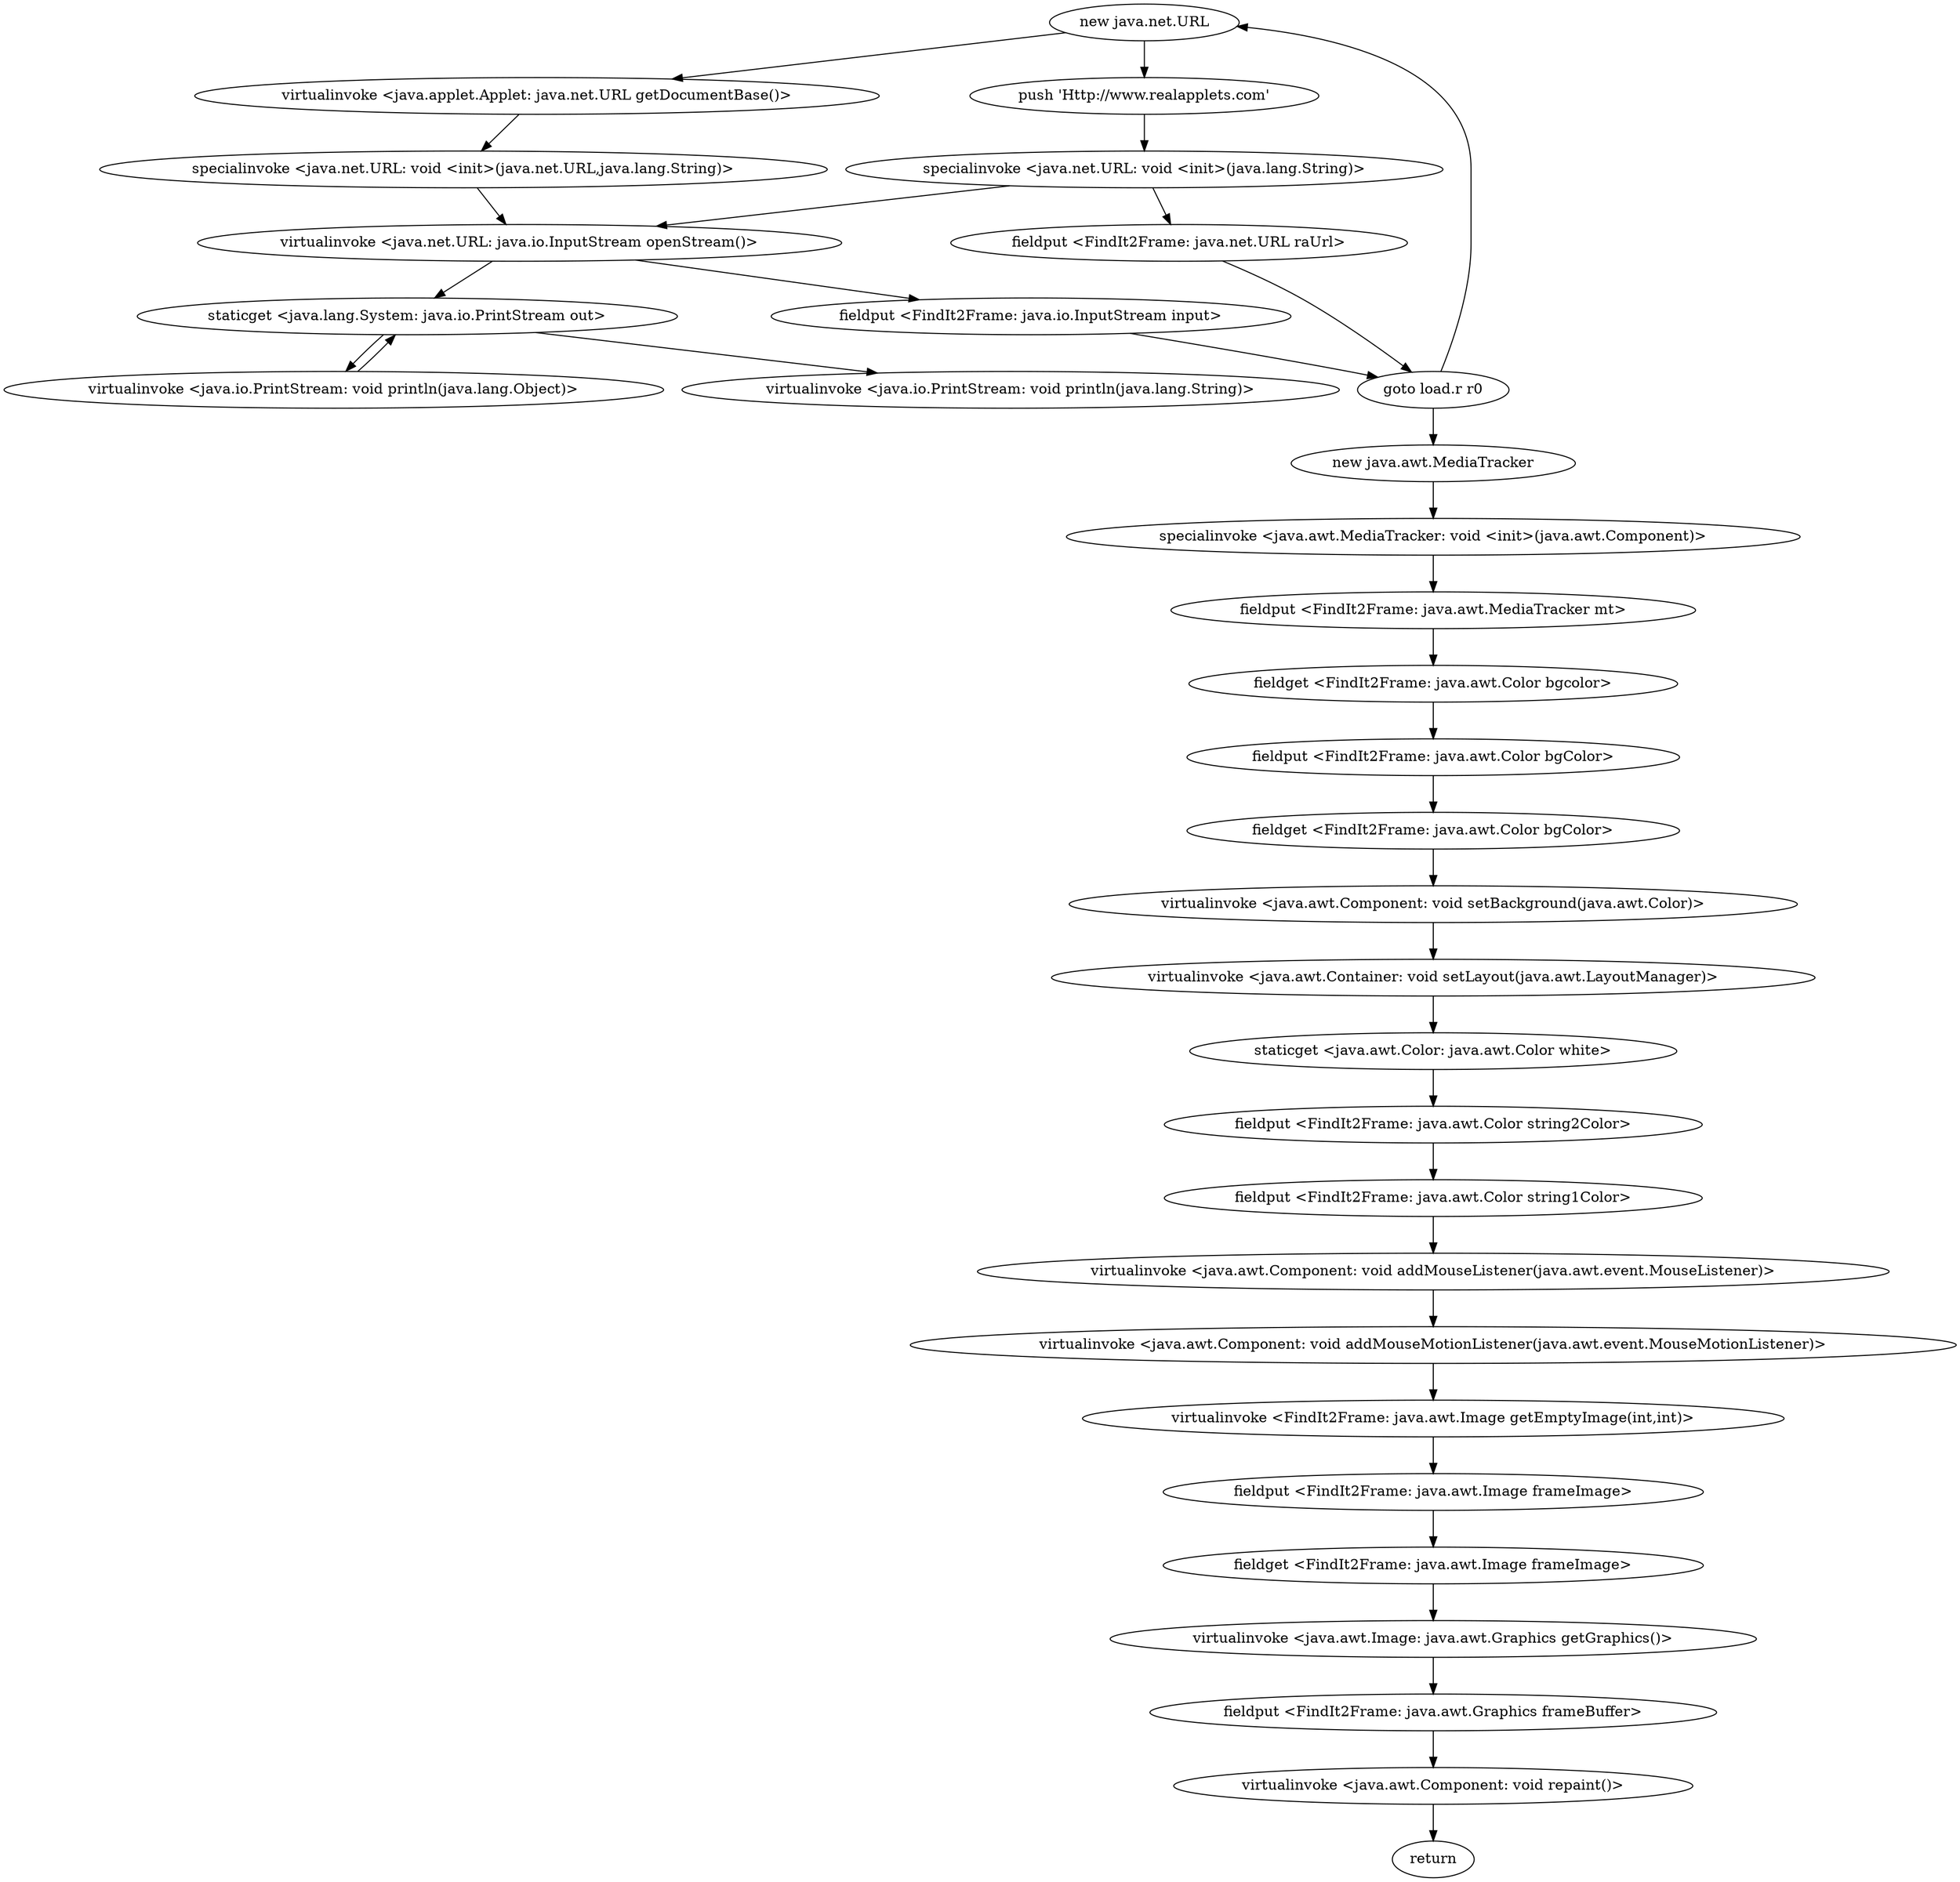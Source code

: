 digraph "" {
"new java.net.URL";
 "new java.net.URL"->"virtualinvoke <java.applet.Applet: java.net.URL getDocumentBase()>";
 "virtualinvoke <java.applet.Applet: java.net.URL getDocumentBase()>"->"specialinvoke <java.net.URL: void <init>(java.net.URL,java.lang.String)>";
 "specialinvoke <java.net.URL: void <init>(java.net.URL,java.lang.String)>"->"virtualinvoke <java.net.URL: java.io.InputStream openStream()>";
 "virtualinvoke <java.net.URL: java.io.InputStream openStream()>"->"fieldput <FindIt2Frame: java.io.InputStream input>";
 "fieldput <FindIt2Frame: java.io.InputStream input>"->"goto load.r r0";
 "goto load.r r0"->"new java.net.URL";
 "new java.net.URL"->"push 'Http://www.realapplets.com'";
 "push 'Http://www.realapplets.com'"->"specialinvoke <java.net.URL: void <init>(java.lang.String)>";
 "specialinvoke <java.net.URL: void <init>(java.lang.String)>"->"fieldput <FindIt2Frame: java.net.URL raUrl>";
 "fieldput <FindIt2Frame: java.net.URL raUrl>"->"goto load.r r0";
 "goto load.r r0"->"new java.awt.MediaTracker";
 "new java.awt.MediaTracker"->"specialinvoke <java.awt.MediaTracker: void <init>(java.awt.Component)>";
 "specialinvoke <java.awt.MediaTracker: void <init>(java.awt.Component)>"->"fieldput <FindIt2Frame: java.awt.MediaTracker mt>";
 "fieldput <FindIt2Frame: java.awt.MediaTracker mt>"->"fieldget <FindIt2Frame: java.awt.Color bgcolor>";
 "fieldget <FindIt2Frame: java.awt.Color bgcolor>"->"fieldput <FindIt2Frame: java.awt.Color bgColor>";
 "fieldput <FindIt2Frame: java.awt.Color bgColor>"->"fieldget <FindIt2Frame: java.awt.Color bgColor>";
 "fieldget <FindIt2Frame: java.awt.Color bgColor>"->"virtualinvoke <java.awt.Component: void setBackground(java.awt.Color)>";
 "virtualinvoke <java.awt.Component: void setBackground(java.awt.Color)>"->"virtualinvoke <java.awt.Container: void setLayout(java.awt.LayoutManager)>";
 "virtualinvoke <java.awt.Container: void setLayout(java.awt.LayoutManager)>"->"staticget <java.awt.Color: java.awt.Color white>";
 "staticget <java.awt.Color: java.awt.Color white>"->"fieldput <FindIt2Frame: java.awt.Color string2Color>";
 "fieldput <FindIt2Frame: java.awt.Color string2Color>"->"fieldput <FindIt2Frame: java.awt.Color string1Color>";
 "fieldput <FindIt2Frame: java.awt.Color string1Color>"->"virtualinvoke <java.awt.Component: void addMouseListener(java.awt.event.MouseListener)>";
 "virtualinvoke <java.awt.Component: void addMouseListener(java.awt.event.MouseListener)>"->"virtualinvoke <java.awt.Component: void addMouseMotionListener(java.awt.event.MouseMotionListener)>";
 "virtualinvoke <java.awt.Component: void addMouseMotionListener(java.awt.event.MouseMotionListener)>"->"virtualinvoke <FindIt2Frame: java.awt.Image getEmptyImage(int,int)>";
 "virtualinvoke <FindIt2Frame: java.awt.Image getEmptyImage(int,int)>"->"fieldput <FindIt2Frame: java.awt.Image frameImage>";
 "fieldput <FindIt2Frame: java.awt.Image frameImage>"->"fieldget <FindIt2Frame: java.awt.Image frameImage>";
 "fieldget <FindIt2Frame: java.awt.Image frameImage>"->"virtualinvoke <java.awt.Image: java.awt.Graphics getGraphics()>";
 "virtualinvoke <java.awt.Image: java.awt.Graphics getGraphics()>"->"fieldput <FindIt2Frame: java.awt.Graphics frameBuffer>";
 "fieldput <FindIt2Frame: java.awt.Graphics frameBuffer>"->"virtualinvoke <java.awt.Component: void repaint()>";
 "virtualinvoke <java.awt.Component: void repaint()>"->"return";
 "specialinvoke <java.net.URL: void <init>(java.lang.String)>"-> "virtualinvoke <java.net.URL: java.io.InputStream openStream()>"->"staticget <java.lang.System: java.io.PrintStream out>";
 "staticget <java.lang.System: java.io.PrintStream out>"->"virtualinvoke <java.io.PrintStream: void println(java.lang.Object)>";
 "virtualinvoke <java.io.PrintStream: void println(java.lang.Object)>"->"staticget <java.lang.System: java.io.PrintStream out>";
 "staticget <java.lang.System: java.io.PrintStream out>"->"virtualinvoke <java.io.PrintStream: void println(java.lang.String)>";
}
